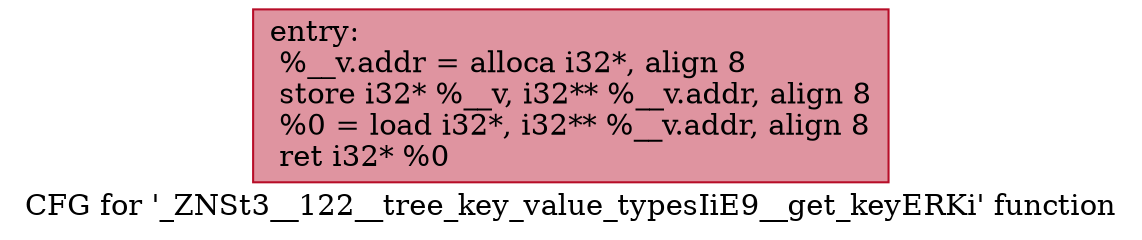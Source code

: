 digraph "CFG for '_ZNSt3__122__tree_key_value_typesIiE9__get_keyERKi' function" {
	label="CFG for '_ZNSt3__122__tree_key_value_typesIiE9__get_keyERKi' function";

	Node0x6000025536c0 [shape=record,color="#b70d28ff", style=filled, fillcolor="#b70d2870",label="{entry:\l  %__v.addr = alloca i32*, align 8\l  store i32* %__v, i32** %__v.addr, align 8\l  %0 = load i32*, i32** %__v.addr, align 8\l  ret i32* %0\l}"];
}
